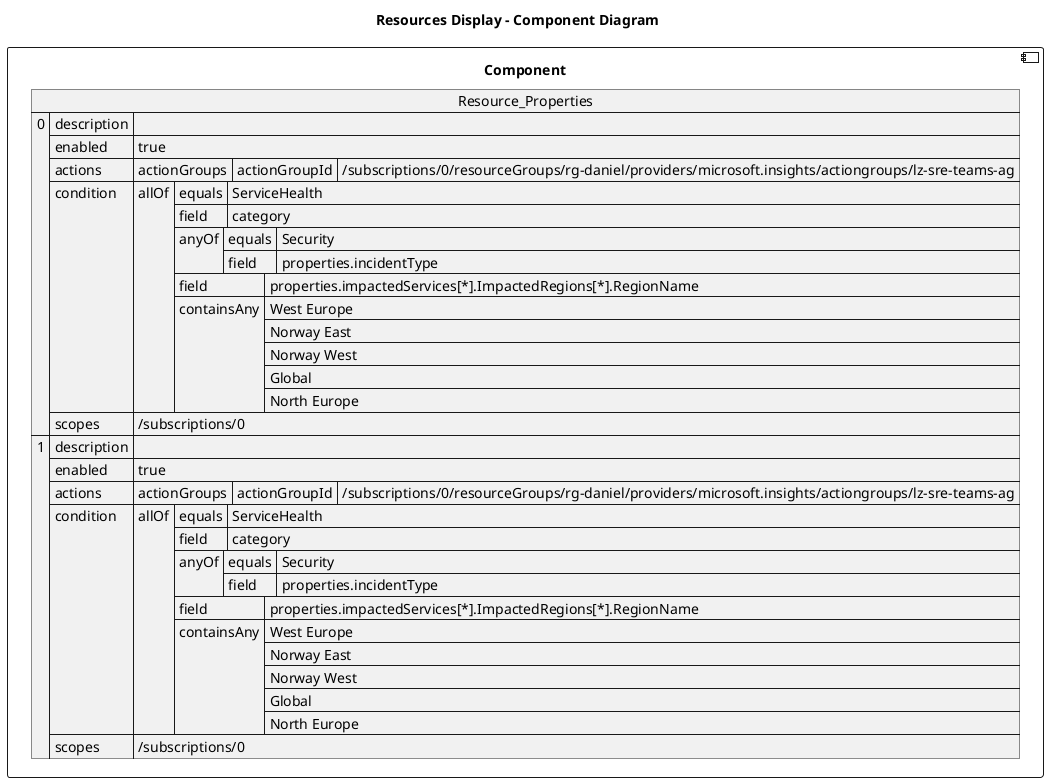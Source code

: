 @startuml

title Resources Display - Component Diagram

component Component {

json  Resource_Properties {
  "0": {
    "description": "",
    "enabled": true,
    "actions": {
      "actionGroups": [
        {
          "actionGroupId": "/subscriptions/0/resourceGroups/rg-daniel/providers/microsoft.insights/actiongroups/lz-sre-teams-ag"
        }
      ]
    },
    "condition": {
      "allOf": [
        {
          "equals": "ServiceHealth",
          "field": "category"
        },
        {
          "anyOf": [
            {
              "equals": "Security",
              "field": "properties.incidentType"
            }
          ]
        },
        {
          "field": "properties.impactedServices[*].ImpactedRegions[*].RegionName",
          "containsAny": [
            "West Europe",
            "Norway East",
            "Norway West",
            "Global",
            "North Europe"
          ]
        }
      ]
    },
    "scopes": [
      "/subscriptions/0"
    ]
  },
  "1": {
    "description": "",
    "enabled": true,
    "actions": {
      "actionGroups": [
        {
          "actionGroupId": "/subscriptions/0/resourceGroups/rg-daniel/providers/microsoft.insights/actiongroups/lz-sre-teams-ag"
        }
      ]
    },
    "condition": {
      "allOf": [
        {
          "equals": "ServiceHealth",
          "field": "category"
        },
        {
          "anyOf": [
            {
              "equals": "Security",
              "field": "properties.incidentType"
            }
          ]
        },
        {
          "field": "properties.impactedServices[*].ImpactedRegions[*].RegionName",
          "containsAny": [
            "West Europe",
            "Norway East",
            "Norway West",
            "Global",
            "North Europe"
          ]
        }
      ]
    },
    "scopes": [
      "/subscriptions/0"
    ]
  }
}
}
@enduml
